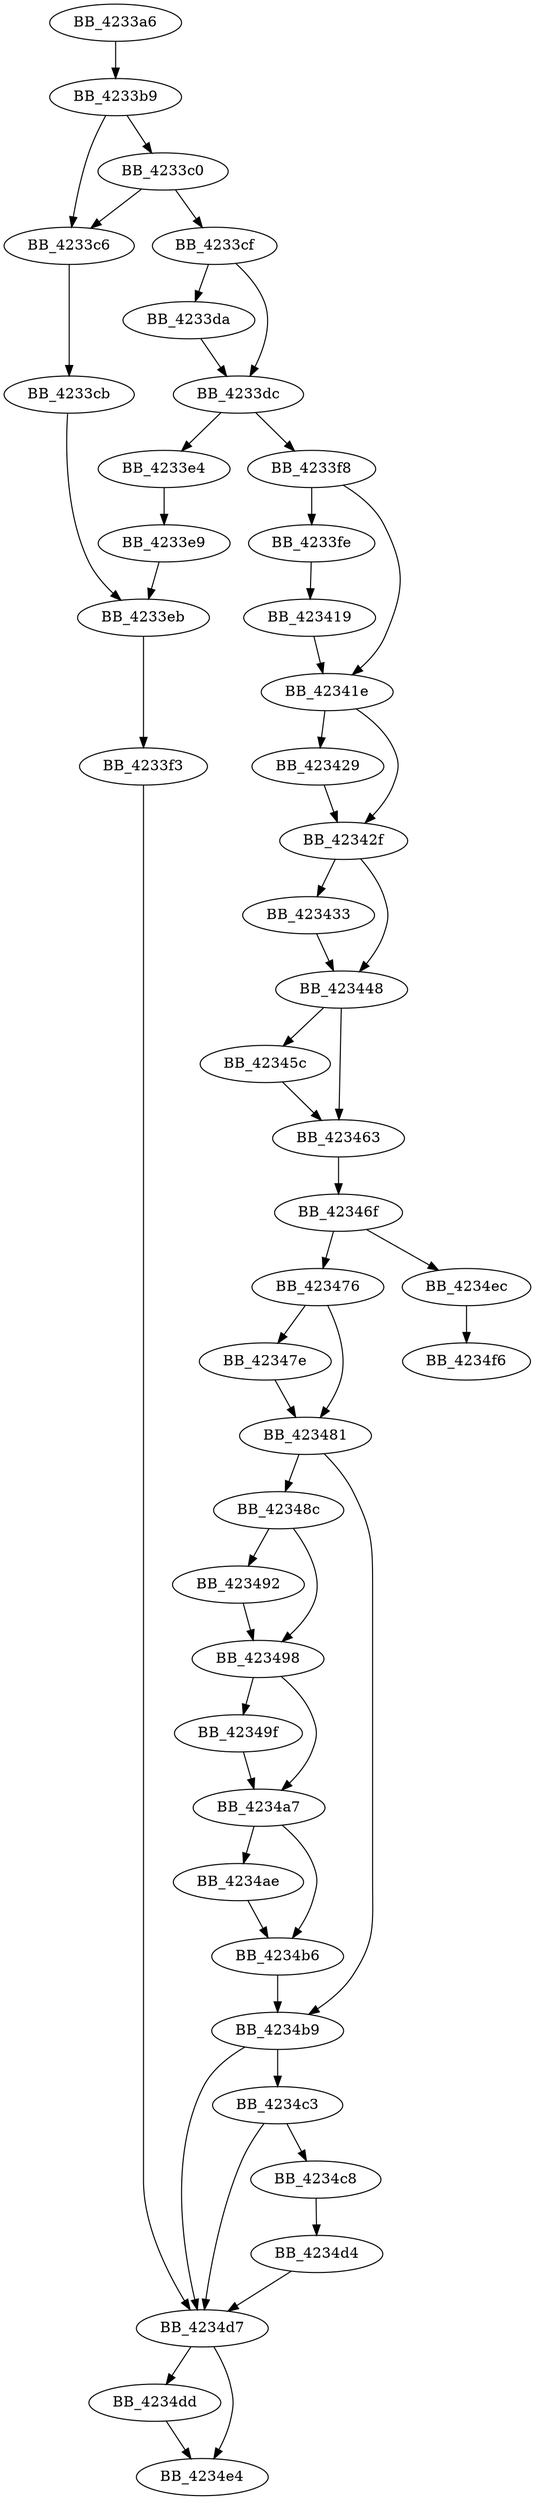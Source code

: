 DiGraph __cftoe2_l{
BB_4233a6->BB_4233b9
BB_4233b9->BB_4233c0
BB_4233b9->BB_4233c6
BB_4233c0->BB_4233c6
BB_4233c0->BB_4233cf
BB_4233c6->BB_4233cb
BB_4233cb->BB_4233eb
BB_4233cf->BB_4233da
BB_4233cf->BB_4233dc
BB_4233da->BB_4233dc
BB_4233dc->BB_4233e4
BB_4233dc->BB_4233f8
BB_4233e4->BB_4233e9
BB_4233e9->BB_4233eb
BB_4233eb->BB_4233f3
BB_4233f3->BB_4234d7
BB_4233f8->BB_4233fe
BB_4233f8->BB_42341e
BB_4233fe->BB_423419
BB_423419->BB_42341e
BB_42341e->BB_423429
BB_42341e->BB_42342f
BB_423429->BB_42342f
BB_42342f->BB_423433
BB_42342f->BB_423448
BB_423433->BB_423448
BB_423448->BB_42345c
BB_423448->BB_423463
BB_42345c->BB_423463
BB_423463->BB_42346f
BB_42346f->BB_423476
BB_42346f->BB_4234ec
BB_423476->BB_42347e
BB_423476->BB_423481
BB_42347e->BB_423481
BB_423481->BB_42348c
BB_423481->BB_4234b9
BB_42348c->BB_423492
BB_42348c->BB_423498
BB_423492->BB_423498
BB_423498->BB_42349f
BB_423498->BB_4234a7
BB_42349f->BB_4234a7
BB_4234a7->BB_4234ae
BB_4234a7->BB_4234b6
BB_4234ae->BB_4234b6
BB_4234b6->BB_4234b9
BB_4234b9->BB_4234c3
BB_4234b9->BB_4234d7
BB_4234c3->BB_4234c8
BB_4234c3->BB_4234d7
BB_4234c8->BB_4234d4
BB_4234d4->BB_4234d7
BB_4234d7->BB_4234dd
BB_4234d7->BB_4234e4
BB_4234dd->BB_4234e4
BB_4234ec->BB_4234f6
}
